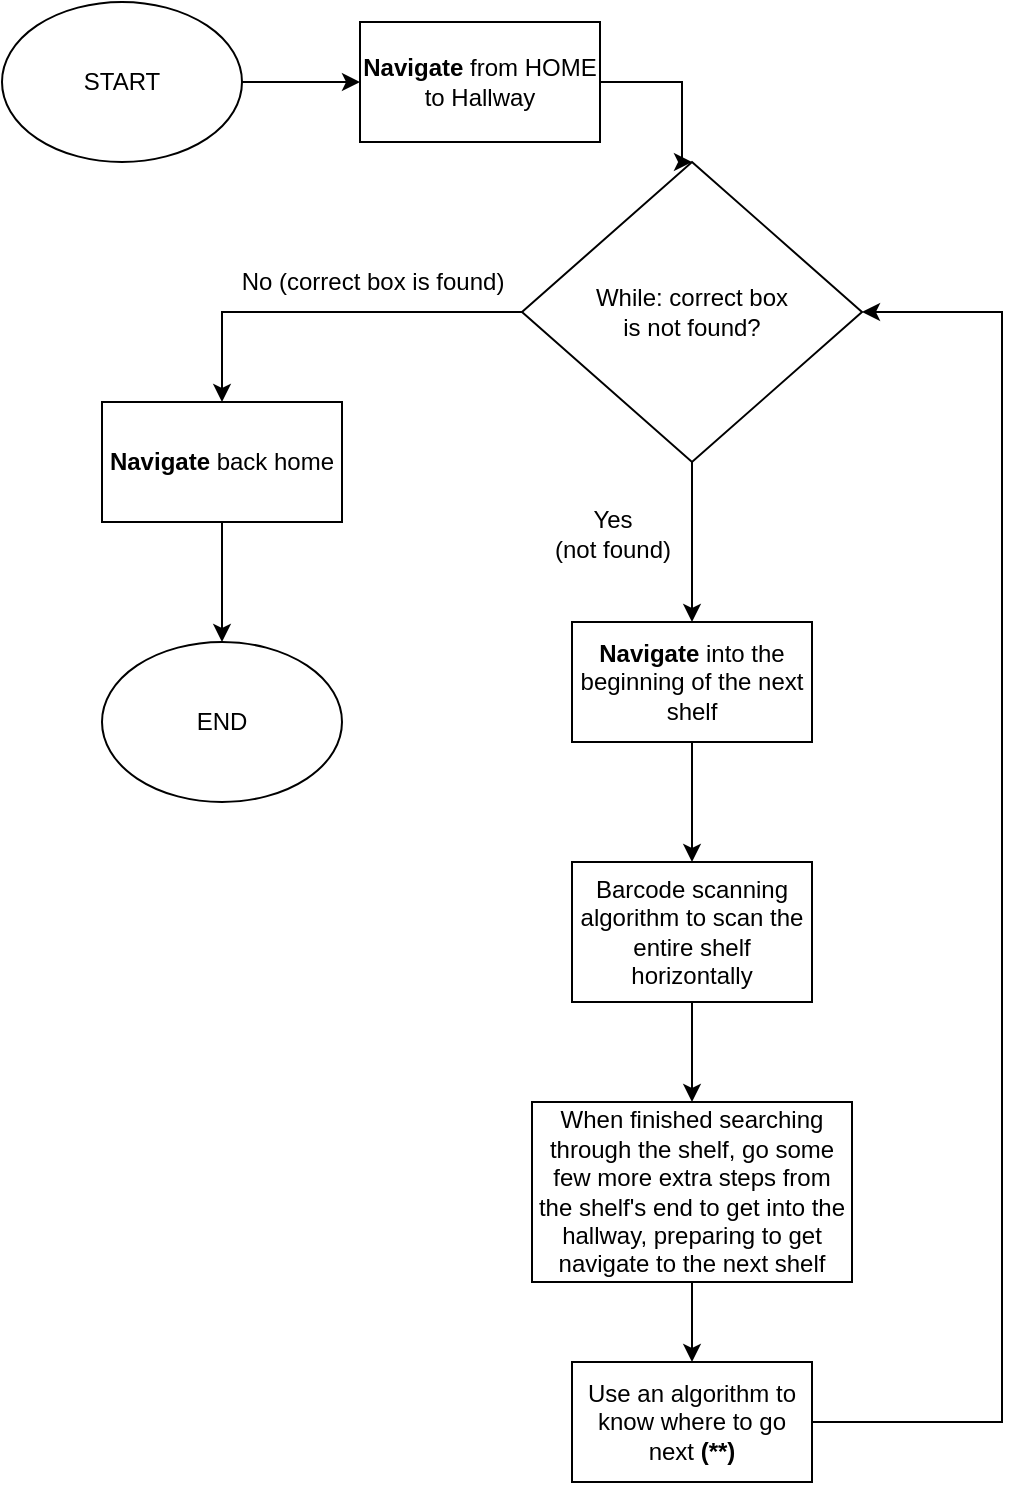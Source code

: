 <mxfile version="13.0.1" type="device"><diagram id="mN_hSWGxSWnKAaRH0FgY" name="Page-1"><mxGraphModel dx="788" dy="430" grid="1" gridSize="10" guides="1" tooltips="1" connect="1" arrows="1" fold="1" page="1" pageScale="1" pageWidth="850" pageHeight="1100" math="0" shadow="0"><root><mxCell id="0"/><mxCell id="1" parent="0"/><mxCell id="CtufLWM5rGcp1xovNuwc-15" style="edgeStyle=orthogonalEdgeStyle;rounded=0;orthogonalLoop=1;jettySize=auto;html=1;exitX=1;exitY=0.5;exitDx=0;exitDy=0;entryX=0;entryY=0.5;entryDx=0;entryDy=0;" edge="1" parent="1" source="CtufLWM5rGcp1xovNuwc-1" target="CtufLWM5rGcp1xovNuwc-14"><mxGeometry relative="1" as="geometry"/></mxCell><mxCell id="CtufLWM5rGcp1xovNuwc-1" value="START" style="ellipse;whiteSpace=wrap;html=1;" vertex="1" parent="1"><mxGeometry x="20" y="10" width="120" height="80" as="geometry"/></mxCell><mxCell id="CtufLWM5rGcp1xovNuwc-10" style="edgeStyle=orthogonalEdgeStyle;rounded=0;orthogonalLoop=1;jettySize=auto;html=1;exitX=0.5;exitY=1;exitDx=0;exitDy=0;entryX=0.5;entryY=0;entryDx=0;entryDy=0;" edge="1" parent="1" source="CtufLWM5rGcp1xovNuwc-2" target="CtufLWM5rGcp1xovNuwc-5"><mxGeometry relative="1" as="geometry"/></mxCell><mxCell id="CtufLWM5rGcp1xovNuwc-24" value="" style="edgeStyle=orthogonalEdgeStyle;rounded=0;orthogonalLoop=1;jettySize=auto;html=1;entryX=0.5;entryY=0;entryDx=0;entryDy=0;" edge="1" parent="1" source="CtufLWM5rGcp1xovNuwc-2" target="CtufLWM5rGcp1xovNuwc-22"><mxGeometry relative="1" as="geometry"><mxPoint x="200" y="165" as="targetPoint"/></mxGeometry></mxCell><mxCell id="CtufLWM5rGcp1xovNuwc-2" value="While: correct box&lt;br&gt;is not found?" style="rhombus;whiteSpace=wrap;html=1;" vertex="1" parent="1"><mxGeometry x="280" y="90" width="170" height="150" as="geometry"/></mxCell><mxCell id="CtufLWM5rGcp1xovNuwc-18" style="edgeStyle=orthogonalEdgeStyle;rounded=0;orthogonalLoop=1;jettySize=auto;html=1;entryX=0.5;entryY=0;entryDx=0;entryDy=0;" edge="1" parent="1" source="CtufLWM5rGcp1xovNuwc-5" target="CtufLWM5rGcp1xovNuwc-17"><mxGeometry relative="1" as="geometry"/></mxCell><mxCell id="CtufLWM5rGcp1xovNuwc-5" value="&lt;b&gt;Navigate&lt;/b&gt; into the beginning of the next shelf" style="rounded=0;whiteSpace=wrap;html=1;" vertex="1" parent="1"><mxGeometry x="305" y="320" width="120" height="60" as="geometry"/></mxCell><mxCell id="CtufLWM5rGcp1xovNuwc-11" value="Yes&lt;br&gt;(not found)" style="text;html=1;align=center;verticalAlign=middle;resizable=0;points=[];autosize=1;" vertex="1" parent="1"><mxGeometry x="290" y="261" width="70" height="30" as="geometry"/></mxCell><mxCell id="CtufLWM5rGcp1xovNuwc-16" style="edgeStyle=orthogonalEdgeStyle;rounded=0;orthogonalLoop=1;jettySize=auto;html=1;exitX=1;exitY=0.5;exitDx=0;exitDy=0;entryX=0.5;entryY=0;entryDx=0;entryDy=0;" edge="1" parent="1" source="CtufLWM5rGcp1xovNuwc-14" target="CtufLWM5rGcp1xovNuwc-2"><mxGeometry relative="1" as="geometry"><Array as="points"><mxPoint x="360" y="50"/><mxPoint x="360" y="90"/></Array></mxGeometry></mxCell><mxCell id="CtufLWM5rGcp1xovNuwc-14" value="&lt;b&gt;Navigate &lt;/b&gt;from HOME to Hallway" style="rounded=0;whiteSpace=wrap;html=1;" vertex="1" parent="1"><mxGeometry x="199" y="20" width="120" height="60" as="geometry"/></mxCell><mxCell id="CtufLWM5rGcp1xovNuwc-20" value="" style="edgeStyle=orthogonalEdgeStyle;rounded=0;orthogonalLoop=1;jettySize=auto;html=1;" edge="1" parent="1" source="CtufLWM5rGcp1xovNuwc-17" target="CtufLWM5rGcp1xovNuwc-19"><mxGeometry relative="1" as="geometry"/></mxCell><mxCell id="CtufLWM5rGcp1xovNuwc-17" value="Barcode scanning algorithm to scan the entire shelf horizontally" style="rounded=0;whiteSpace=wrap;html=1;" vertex="1" parent="1"><mxGeometry x="305" y="440" width="120" height="70" as="geometry"/></mxCell><mxCell id="CtufLWM5rGcp1xovNuwc-21" style="edgeStyle=orthogonalEdgeStyle;rounded=0;orthogonalLoop=1;jettySize=auto;html=1;exitX=1;exitY=0.5;exitDx=0;exitDy=0;" edge="1" parent="1" source="CtufLWM5rGcp1xovNuwc-28"><mxGeometry relative="1" as="geometry"><mxPoint x="450" y="165" as="targetPoint"/><Array as="points"><mxPoint x="520" y="720"/><mxPoint x="520" y="165"/></Array></mxGeometry></mxCell><mxCell id="CtufLWM5rGcp1xovNuwc-29" value="" style="edgeStyle=orthogonalEdgeStyle;rounded=0;orthogonalLoop=1;jettySize=auto;html=1;" edge="1" parent="1" source="CtufLWM5rGcp1xovNuwc-19" target="CtufLWM5rGcp1xovNuwc-28"><mxGeometry relative="1" as="geometry"/></mxCell><mxCell id="CtufLWM5rGcp1xovNuwc-19" value="When finished searching through the shelf, go some few more extra steps from the shelf's end to get into the hallway, preparing to get navigate&lt;b&gt; &lt;/b&gt;to the next shelf" style="rounded=0;whiteSpace=wrap;html=1;" vertex="1" parent="1"><mxGeometry x="285" y="560" width="160" height="90" as="geometry"/></mxCell><mxCell id="CtufLWM5rGcp1xovNuwc-27" value="" style="edgeStyle=orthogonalEdgeStyle;rounded=0;orthogonalLoop=1;jettySize=auto;html=1;" edge="1" parent="1" source="CtufLWM5rGcp1xovNuwc-22" target="CtufLWM5rGcp1xovNuwc-26"><mxGeometry relative="1" as="geometry"/></mxCell><mxCell id="CtufLWM5rGcp1xovNuwc-22" value="&lt;b&gt;Navigate &lt;/b&gt;back home" style="rounded=0;whiteSpace=wrap;html=1;" vertex="1" parent="1"><mxGeometry x="70" y="210" width="120" height="60" as="geometry"/></mxCell><mxCell id="CtufLWM5rGcp1xovNuwc-25" value="No (correct box is found)" style="text;html=1;align=center;verticalAlign=middle;resizable=0;points=[];autosize=1;" vertex="1" parent="1"><mxGeometry x="130" y="140" width="150" height="20" as="geometry"/></mxCell><mxCell id="CtufLWM5rGcp1xovNuwc-26" value="END" style="ellipse;whiteSpace=wrap;html=1;" vertex="1" parent="1"><mxGeometry x="70" y="330" width="120" height="80" as="geometry"/></mxCell><mxCell id="CtufLWM5rGcp1xovNuwc-28" value="Use an algorithm to know where to go next &lt;b&gt;(**)&lt;/b&gt;" style="rounded=0;whiteSpace=wrap;html=1;" vertex="1" parent="1"><mxGeometry x="305" y="690" width="120" height="60" as="geometry"/></mxCell></root></mxGraphModel></diagram></mxfile>